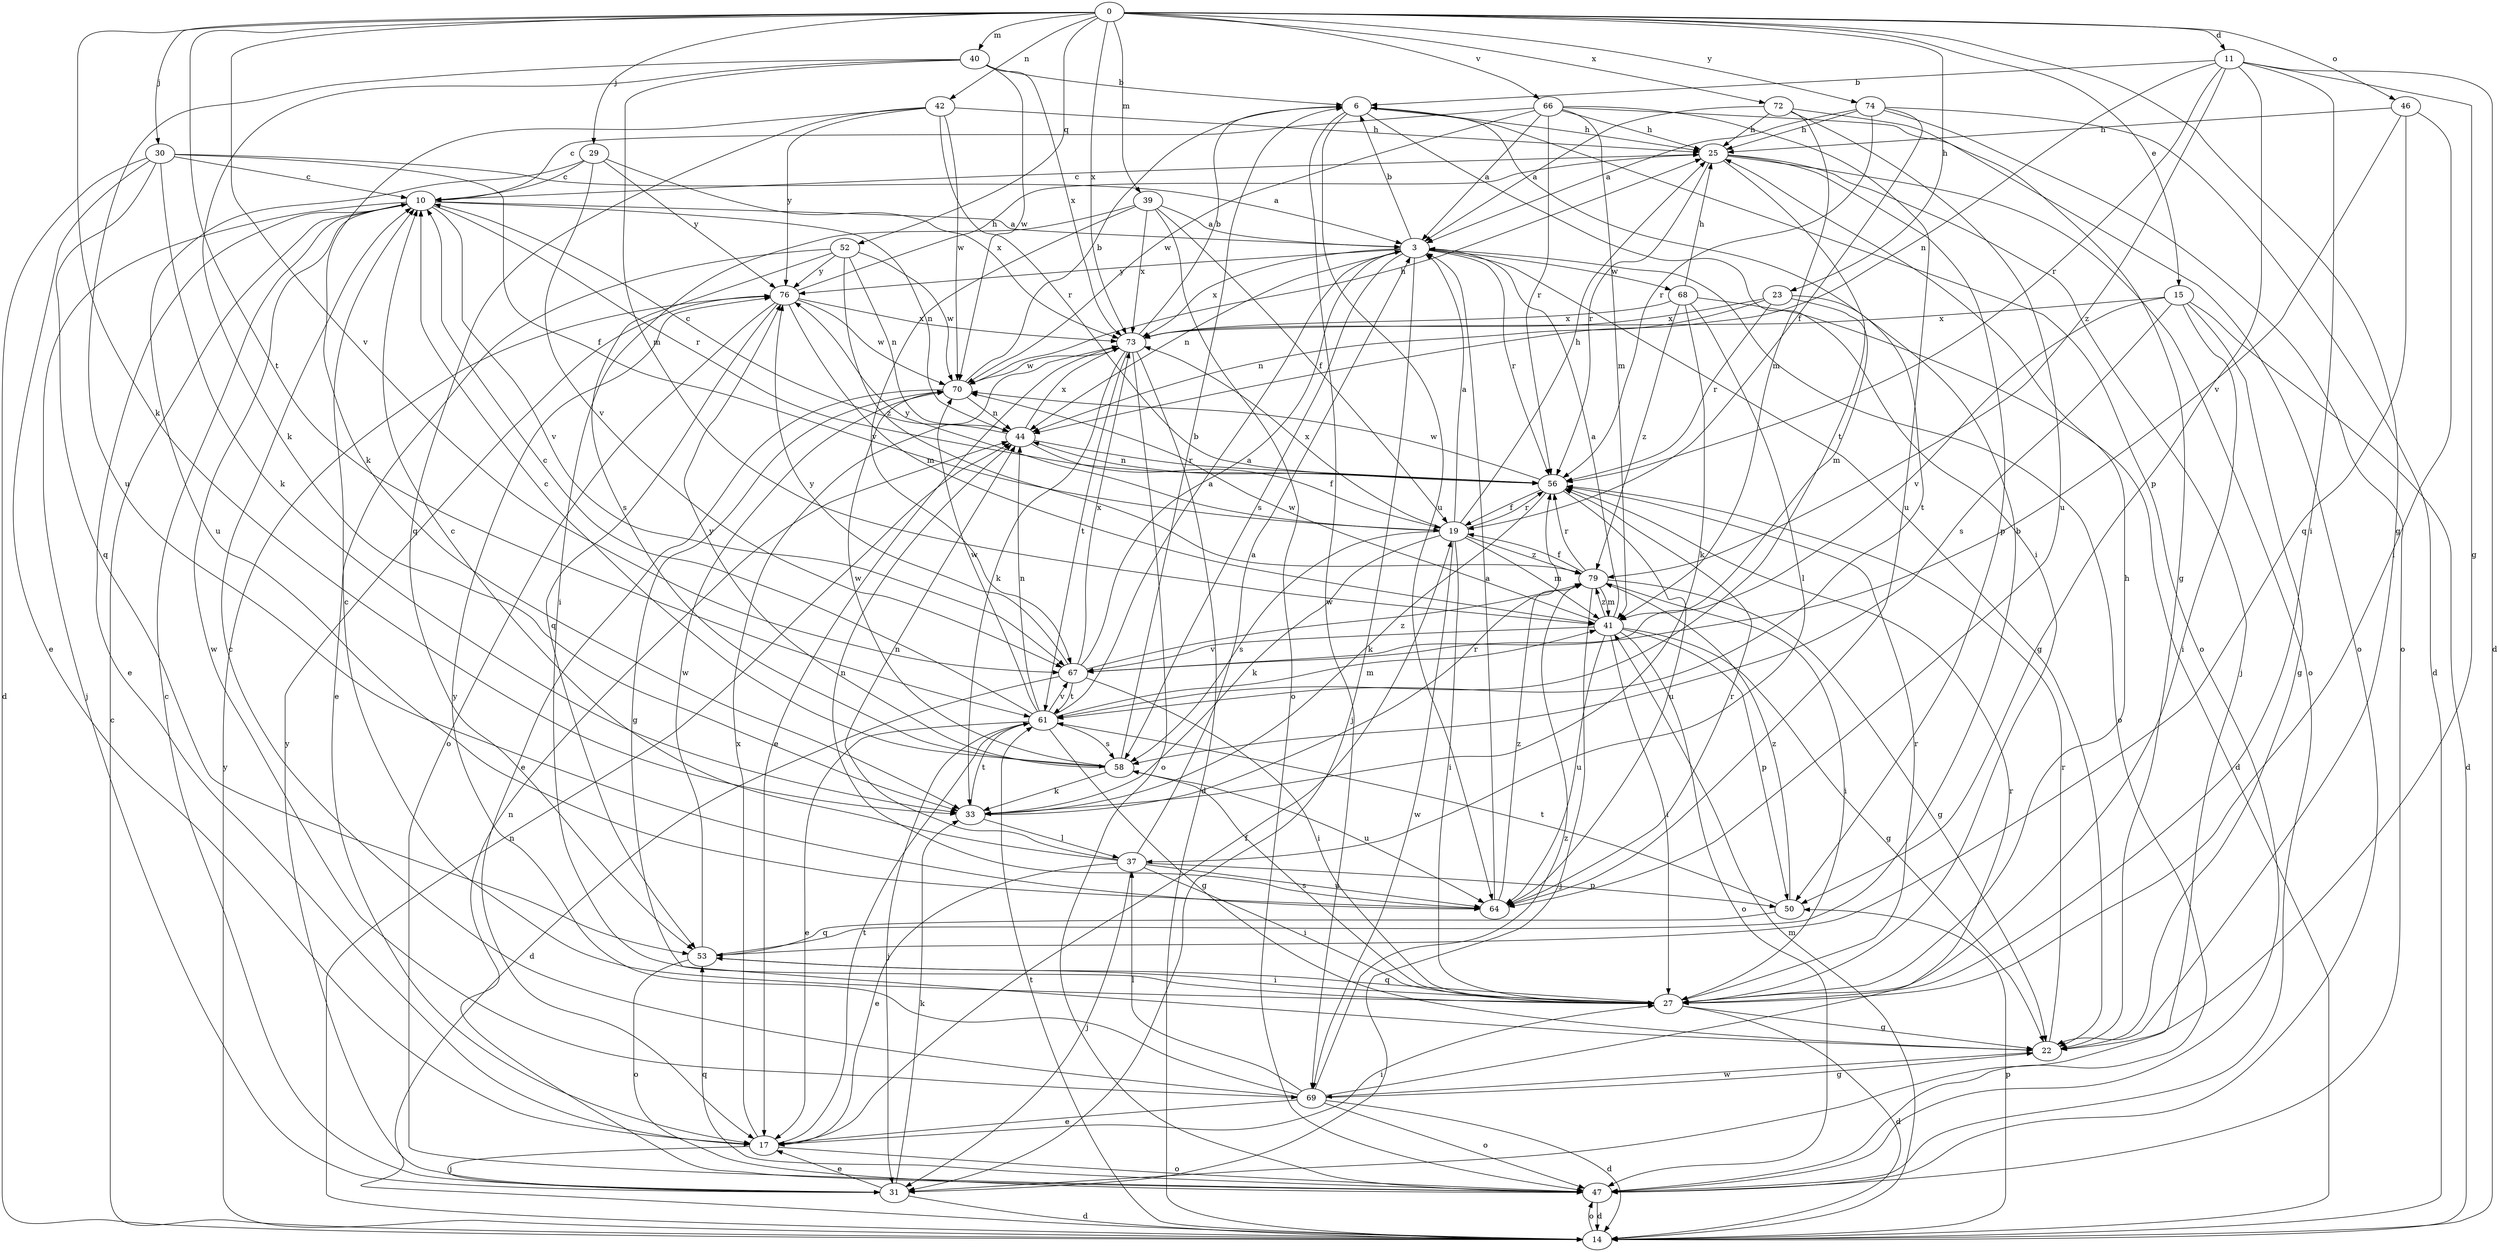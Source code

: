 strict digraph  {
0;
3;
6;
10;
11;
14;
15;
17;
19;
22;
23;
25;
27;
29;
30;
31;
33;
37;
39;
40;
41;
42;
44;
46;
47;
50;
52;
53;
56;
58;
61;
64;
66;
67;
68;
69;
70;
72;
73;
74;
76;
79;
0 -> 11  [label=d];
0 -> 15  [label=e];
0 -> 22  [label=g];
0 -> 23  [label=h];
0 -> 29  [label=j];
0 -> 30  [label=j];
0 -> 33  [label=k];
0 -> 39  [label=m];
0 -> 40  [label=m];
0 -> 42  [label=n];
0 -> 46  [label=o];
0 -> 52  [label=q];
0 -> 61  [label=t];
0 -> 66  [label=v];
0 -> 67  [label=v];
0 -> 72  [label=x];
0 -> 73  [label=x];
0 -> 74  [label=y];
3 -> 6  [label=b];
3 -> 22  [label=g];
3 -> 31  [label=j];
3 -> 44  [label=n];
3 -> 47  [label=o];
3 -> 56  [label=r];
3 -> 58  [label=s];
3 -> 68  [label=w];
3 -> 73  [label=x];
3 -> 76  [label=y];
6 -> 25  [label=h];
6 -> 27  [label=i];
6 -> 47  [label=o];
6 -> 64  [label=u];
6 -> 69  [label=w];
10 -> 3  [label=a];
10 -> 17  [label=e];
10 -> 31  [label=j];
10 -> 44  [label=n];
10 -> 56  [label=r];
10 -> 67  [label=v];
10 -> 69  [label=w];
11 -> 6  [label=b];
11 -> 14  [label=d];
11 -> 22  [label=g];
11 -> 27  [label=i];
11 -> 44  [label=n];
11 -> 50  [label=p];
11 -> 56  [label=r];
11 -> 79  [label=z];
14 -> 10  [label=c];
14 -> 41  [label=m];
14 -> 44  [label=n];
14 -> 47  [label=o];
14 -> 50  [label=p];
14 -> 61  [label=t];
14 -> 76  [label=y];
15 -> 14  [label=d];
15 -> 22  [label=g];
15 -> 27  [label=i];
15 -> 58  [label=s];
15 -> 67  [label=v];
15 -> 73  [label=x];
17 -> 19  [label=f];
17 -> 27  [label=i];
17 -> 31  [label=j];
17 -> 47  [label=o];
17 -> 61  [label=t];
17 -> 73  [label=x];
19 -> 3  [label=a];
19 -> 25  [label=h];
19 -> 27  [label=i];
19 -> 33  [label=k];
19 -> 41  [label=m];
19 -> 56  [label=r];
19 -> 58  [label=s];
19 -> 69  [label=w];
19 -> 73  [label=x];
19 -> 76  [label=y];
19 -> 79  [label=z];
22 -> 56  [label=r];
22 -> 69  [label=w];
23 -> 41  [label=m];
23 -> 44  [label=n];
23 -> 56  [label=r];
23 -> 61  [label=t];
23 -> 73  [label=x];
25 -> 10  [label=c];
25 -> 31  [label=j];
25 -> 47  [label=o];
25 -> 50  [label=p];
25 -> 56  [label=r];
25 -> 61  [label=t];
27 -> 10  [label=c];
27 -> 14  [label=d];
27 -> 22  [label=g];
27 -> 25  [label=h];
27 -> 53  [label=q];
27 -> 56  [label=r];
27 -> 58  [label=s];
29 -> 10  [label=c];
29 -> 64  [label=u];
29 -> 67  [label=v];
29 -> 73  [label=x];
29 -> 76  [label=y];
30 -> 3  [label=a];
30 -> 10  [label=c];
30 -> 14  [label=d];
30 -> 17  [label=e];
30 -> 19  [label=f];
30 -> 33  [label=k];
30 -> 53  [label=q];
31 -> 10  [label=c];
31 -> 14  [label=d];
31 -> 17  [label=e];
31 -> 33  [label=k];
31 -> 76  [label=y];
33 -> 37  [label=l];
33 -> 56  [label=r];
33 -> 61  [label=t];
37 -> 3  [label=a];
37 -> 10  [label=c];
37 -> 17  [label=e];
37 -> 27  [label=i];
37 -> 31  [label=j];
37 -> 44  [label=n];
37 -> 50  [label=p];
37 -> 64  [label=u];
39 -> 3  [label=a];
39 -> 19  [label=f];
39 -> 27  [label=i];
39 -> 47  [label=o];
39 -> 67  [label=v];
39 -> 73  [label=x];
40 -> 6  [label=b];
40 -> 33  [label=k];
40 -> 41  [label=m];
40 -> 64  [label=u];
40 -> 70  [label=w];
40 -> 73  [label=x];
41 -> 3  [label=a];
41 -> 22  [label=g];
41 -> 27  [label=i];
41 -> 47  [label=o];
41 -> 50  [label=p];
41 -> 64  [label=u];
41 -> 67  [label=v];
41 -> 70  [label=w];
41 -> 79  [label=z];
42 -> 25  [label=h];
42 -> 33  [label=k];
42 -> 53  [label=q];
42 -> 56  [label=r];
42 -> 70  [label=w];
42 -> 76  [label=y];
44 -> 10  [label=c];
44 -> 19  [label=f];
44 -> 56  [label=r];
44 -> 73  [label=x];
46 -> 25  [label=h];
46 -> 27  [label=i];
46 -> 53  [label=q];
46 -> 67  [label=v];
47 -> 14  [label=d];
47 -> 44  [label=n];
47 -> 53  [label=q];
50 -> 53  [label=q];
50 -> 61  [label=t];
50 -> 79  [label=z];
52 -> 17  [label=e];
52 -> 44  [label=n];
52 -> 58  [label=s];
52 -> 70  [label=w];
52 -> 76  [label=y];
52 -> 79  [label=z];
53 -> 6  [label=b];
53 -> 27  [label=i];
53 -> 47  [label=o];
53 -> 70  [label=w];
56 -> 19  [label=f];
56 -> 33  [label=k];
56 -> 44  [label=n];
56 -> 64  [label=u];
56 -> 70  [label=w];
58 -> 6  [label=b];
58 -> 10  [label=c];
58 -> 33  [label=k];
58 -> 64  [label=u];
58 -> 70  [label=w];
58 -> 76  [label=y];
61 -> 3  [label=a];
61 -> 10  [label=c];
61 -> 17  [label=e];
61 -> 22  [label=g];
61 -> 31  [label=j];
61 -> 41  [label=m];
61 -> 44  [label=n];
61 -> 58  [label=s];
61 -> 67  [label=v];
61 -> 70  [label=w];
64 -> 3  [label=a];
64 -> 44  [label=n];
64 -> 56  [label=r];
64 -> 79  [label=z];
66 -> 3  [label=a];
66 -> 10  [label=c];
66 -> 25  [label=h];
66 -> 41  [label=m];
66 -> 47  [label=o];
66 -> 56  [label=r];
66 -> 64  [label=u];
66 -> 70  [label=w];
67 -> 3  [label=a];
67 -> 14  [label=d];
67 -> 27  [label=i];
67 -> 61  [label=t];
67 -> 73  [label=x];
67 -> 76  [label=y];
67 -> 79  [label=z];
68 -> 14  [label=d];
68 -> 25  [label=h];
68 -> 33  [label=k];
68 -> 37  [label=l];
68 -> 73  [label=x];
68 -> 79  [label=z];
69 -> 10  [label=c];
69 -> 14  [label=d];
69 -> 17  [label=e];
69 -> 22  [label=g];
69 -> 37  [label=l];
69 -> 47  [label=o];
69 -> 56  [label=r];
69 -> 76  [label=y];
69 -> 79  [label=z];
70 -> 6  [label=b];
70 -> 17  [label=e];
70 -> 22  [label=g];
70 -> 25  [label=h];
70 -> 44  [label=n];
72 -> 3  [label=a];
72 -> 22  [label=g];
72 -> 25  [label=h];
72 -> 41  [label=m];
72 -> 64  [label=u];
73 -> 6  [label=b];
73 -> 14  [label=d];
73 -> 17  [label=e];
73 -> 33  [label=k];
73 -> 47  [label=o];
73 -> 61  [label=t];
73 -> 70  [label=w];
74 -> 3  [label=a];
74 -> 14  [label=d];
74 -> 19  [label=f];
74 -> 25  [label=h];
74 -> 47  [label=o];
74 -> 56  [label=r];
76 -> 25  [label=h];
76 -> 41  [label=m];
76 -> 47  [label=o];
76 -> 53  [label=q];
76 -> 70  [label=w];
76 -> 73  [label=x];
79 -> 19  [label=f];
79 -> 22  [label=g];
79 -> 27  [label=i];
79 -> 31  [label=j];
79 -> 41  [label=m];
79 -> 56  [label=r];
}
